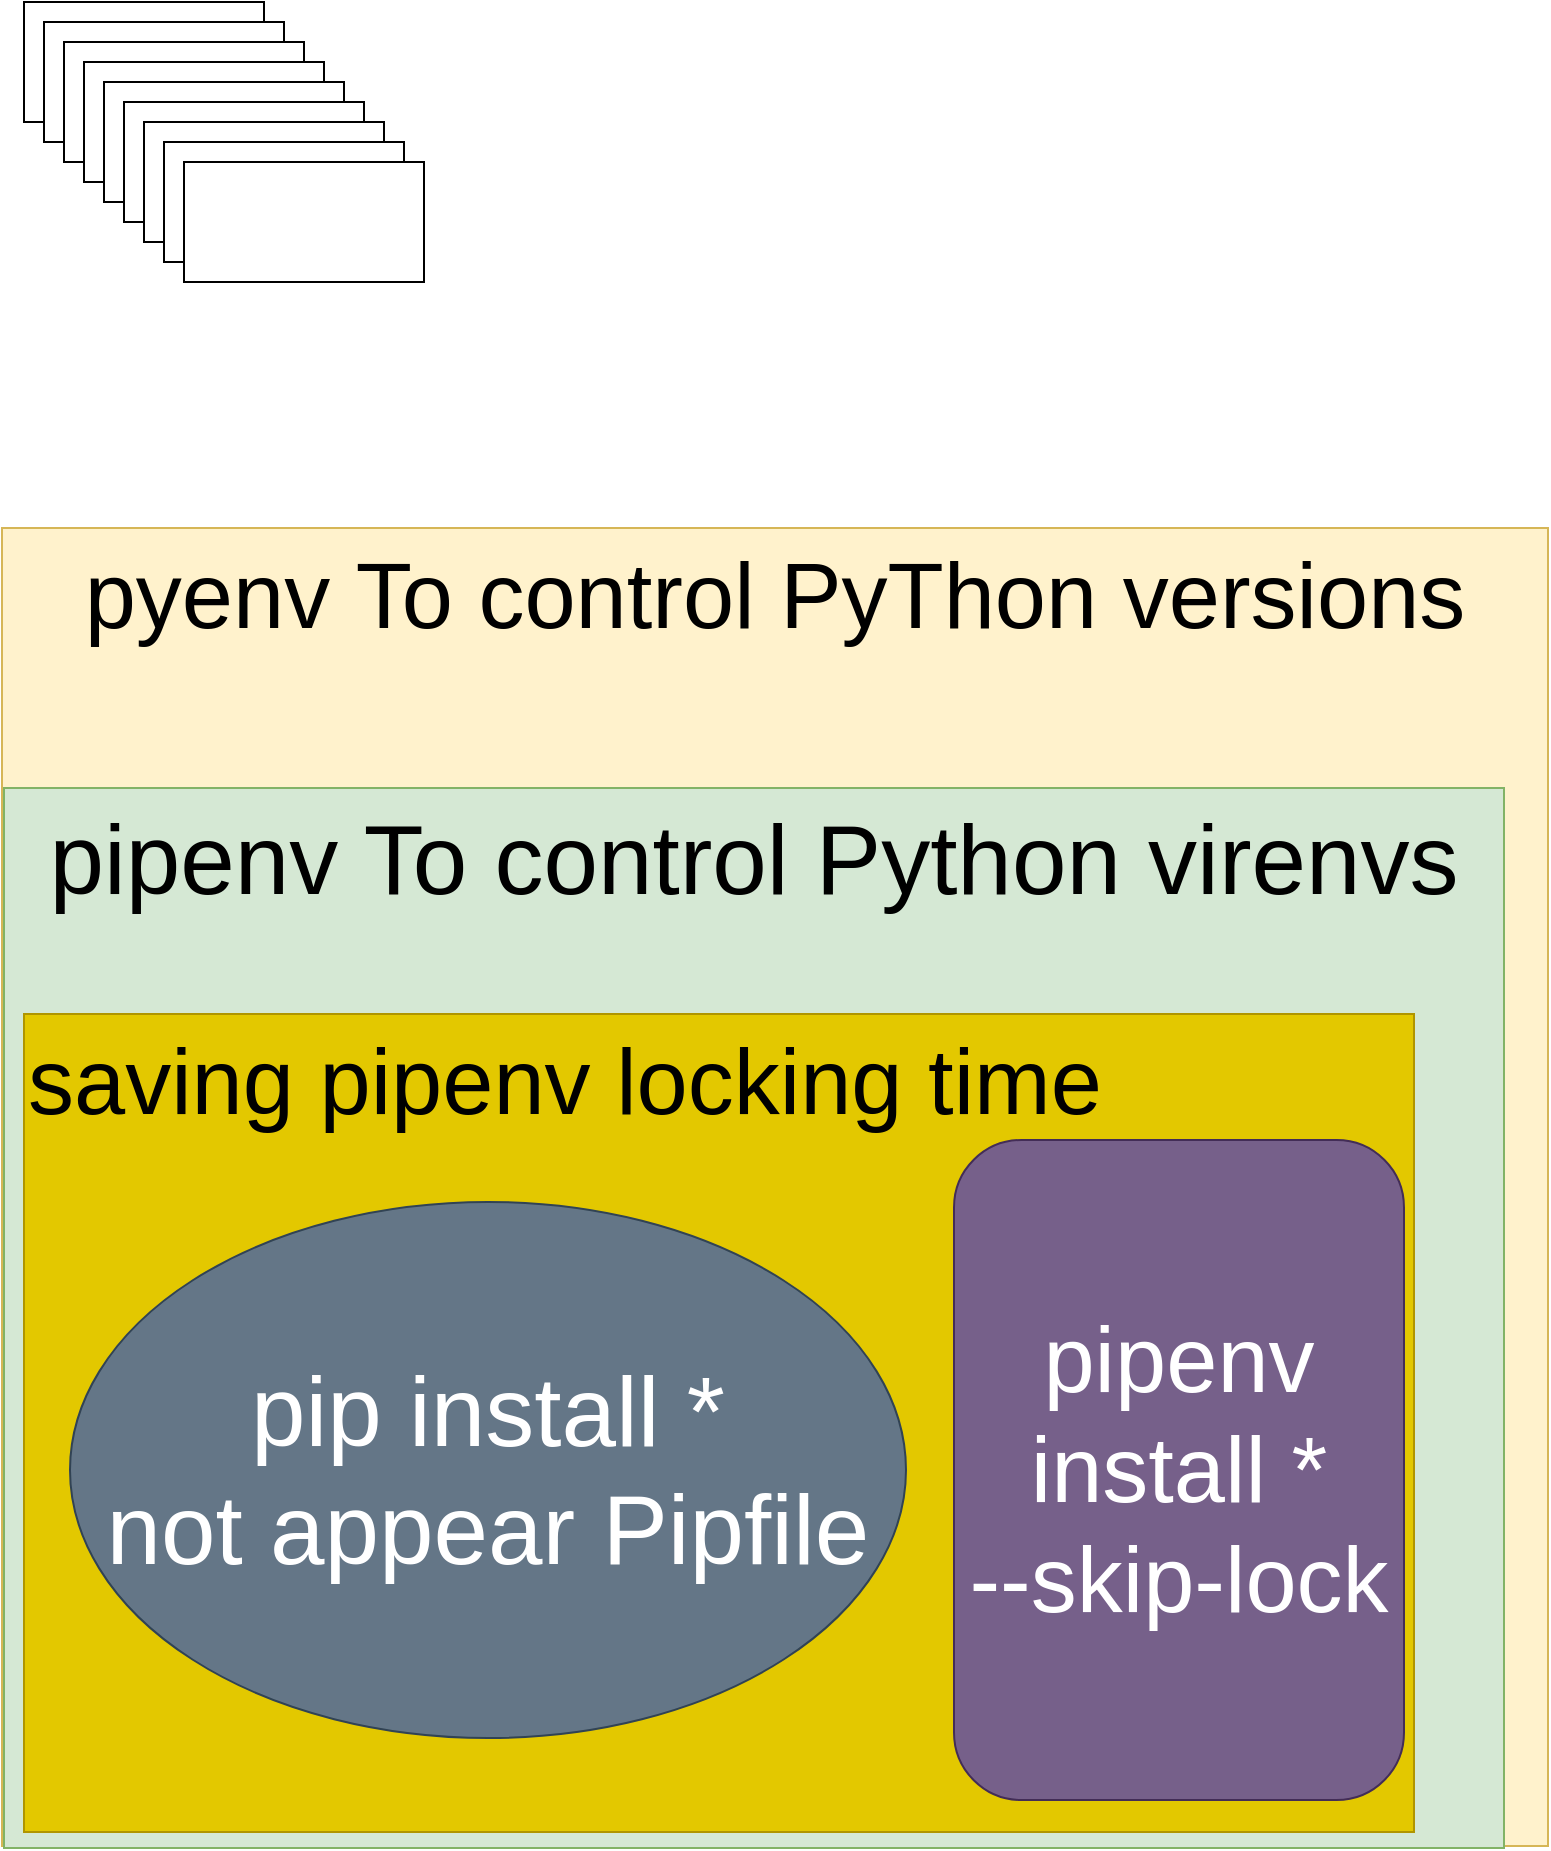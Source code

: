 <mxfile version="20.8.20" type="github">
  <diagram name="Page-1" id="fAW7UrOOP40E0REhjQ_l">
    <mxGraphModel dx="2074" dy="1090" grid="0" gridSize="10" guides="1" tooltips="1" connect="1" arrows="1" fold="1" page="1" pageScale="1" pageWidth="850" pageHeight="1100" math="0" shadow="0">
      <root>
        <mxCell id="0" />
        <mxCell id="1" parent="0" />
        <mxCell id="PFCx8aL5gRS1s8ldHrEA-1" value="" style="rounded=0;whiteSpace=wrap;html=1;" vertex="1" parent="1">
          <mxGeometry x="20" y="7" width="120" height="60" as="geometry" />
        </mxCell>
        <mxCell id="PFCx8aL5gRS1s8ldHrEA-2" value="" style="rounded=0;whiteSpace=wrap;html=1;" vertex="1" parent="1">
          <mxGeometry x="30" y="17" width="120" height="60" as="geometry" />
        </mxCell>
        <mxCell id="PFCx8aL5gRS1s8ldHrEA-3" value="" style="rounded=0;whiteSpace=wrap;html=1;" vertex="1" parent="1">
          <mxGeometry x="40" y="27" width="120" height="60" as="geometry" />
        </mxCell>
        <mxCell id="PFCx8aL5gRS1s8ldHrEA-4" value="" style="rounded=0;whiteSpace=wrap;html=1;" vertex="1" parent="1">
          <mxGeometry x="50" y="37" width="120" height="60" as="geometry" />
        </mxCell>
        <mxCell id="PFCx8aL5gRS1s8ldHrEA-5" value="" style="rounded=0;whiteSpace=wrap;html=1;" vertex="1" parent="1">
          <mxGeometry x="60" y="47" width="120" height="60" as="geometry" />
        </mxCell>
        <mxCell id="PFCx8aL5gRS1s8ldHrEA-6" value="" style="rounded=0;whiteSpace=wrap;html=1;" vertex="1" parent="1">
          <mxGeometry x="70" y="57" width="120" height="60" as="geometry" />
        </mxCell>
        <mxCell id="PFCx8aL5gRS1s8ldHrEA-7" value="" style="rounded=0;whiteSpace=wrap;html=1;" vertex="1" parent="1">
          <mxGeometry x="80" y="67" width="120" height="60" as="geometry" />
        </mxCell>
        <mxCell id="PFCx8aL5gRS1s8ldHrEA-8" value="" style="rounded=0;whiteSpace=wrap;html=1;" vertex="1" parent="1">
          <mxGeometry x="90" y="77" width="120" height="60" as="geometry" />
        </mxCell>
        <mxCell id="PFCx8aL5gRS1s8ldHrEA-9" value="" style="rounded=0;whiteSpace=wrap;html=1;" vertex="1" parent="1">
          <mxGeometry x="100" y="87" width="120" height="60" as="geometry" />
        </mxCell>
        <mxCell id="PFCx8aL5gRS1s8ldHrEA-12" value="&lt;div style=&quot;text-align: left;&quot;&gt;&lt;span data-darkreader-inline-color=&quot;&quot; data-darkreader-inline-bgcolor=&quot;&quot; style=&quot;background-color: initial; color: rgb(0, 0, 0); border-color: var(--darkreader-border--border-color); --darkreader-inline-border:var(--darkreader-border--darkreader-border--border-color); --darkreader-inline-bgcolor: initial; --darkreader-inline-color:#e8e6e3; font-size: 46px;&quot; data-darkreader-inline-border=&quot;&quot;&gt;pyenv&lt;/span&gt;&lt;span data-darkreader-inline-color=&quot;&quot; data-darkreader-inline-bgcolor=&quot;&quot; style=&quot;background-color: initial; color: rgb(0, 0, 0); border-color: var(--darkreader-border--border-color); font-size: 46px; --darkreader-inline-border:var(--darkreader-border--darkreader-border--border-color); --darkreader-inline-bgcolor: initial; --darkreader-inline-color:#e8e6e3;&quot; data-darkreader-inline-border=&quot;&quot;&gt;&amp;nbsp;&lt;/span&gt;&lt;span data-darkreader-inline-color=&quot;&quot; data-darkreader-inline-bgcolor=&quot;&quot; style=&quot;background-color: initial; color: rgb(0, 0, 0); font-size: 46px; --darkreader-inline-bgcolor: initial; --darkreader-inline-color:#e8e6e3;&quot;&gt;To control PyThon versions&lt;/span&gt;&lt;/div&gt;" style="rounded=0;whiteSpace=wrap;html=1;verticalAlign=top;fillColor=#fff2cc;strokeColor=#d6b656;" vertex="1" parent="1">
          <mxGeometry x="9" y="270" width="773" height="659" as="geometry" />
        </mxCell>
        <mxCell id="PFCx8aL5gRS1s8ldHrEA-11" value="&lt;font style=&quot;font-size: 49px;&quot;&gt;pipenv To control Python virenvs&lt;br&gt;&lt;/font&gt;" style="rounded=0;whiteSpace=wrap;html=1;align=center;labelPosition=center;verticalLabelPosition=middle;verticalAlign=top;fillColor=#d5e8d4;strokeColor=#82b366;" vertex="1" parent="1">
          <mxGeometry x="10" y="400" width="750" height="530" as="geometry" />
        </mxCell>
        <mxCell id="PFCx8aL5gRS1s8ldHrEA-10" value="&lt;font style=&quot;font-size: 46px;&quot;&gt;saving pipenv locking time&lt;/font&gt;" style="rounded=0;whiteSpace=wrap;html=1;align=left;verticalAlign=top;fillColor=#e3c800;fontColor=#000000;strokeColor=#B09500;" vertex="1" parent="1">
          <mxGeometry x="20" y="513" width="695" height="409" as="geometry" />
        </mxCell>
        <mxCell id="PFCx8aL5gRS1s8ldHrEA-14" value="pip install *&lt;br&gt;not appear Pipfile" style="ellipse;whiteSpace=wrap;html=1;rounded=0;fontSize=49;fillColor=#647687;fontColor=#ffffff;strokeColor=#314354;" vertex="1" parent="1">
          <mxGeometry x="43" y="607" width="418" height="268" as="geometry" />
        </mxCell>
        <mxCell id="PFCx8aL5gRS1s8ldHrEA-16" value="pipenv install * &lt;br&gt;--skip-lock" style="rounded=1;whiteSpace=wrap;html=1;fontSize=46;fillColor=#76608a;fontColor=#ffffff;strokeColor=#432D57;" vertex="1" parent="1">
          <mxGeometry x="485" y="576" width="225" height="330" as="geometry" />
        </mxCell>
      </root>
    </mxGraphModel>
  </diagram>
</mxfile>
